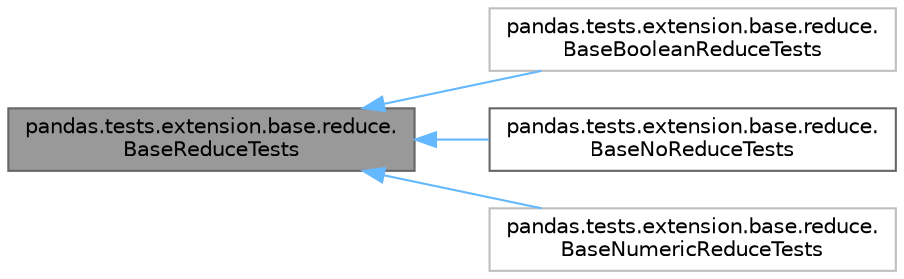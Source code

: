 digraph "pandas.tests.extension.base.reduce.BaseReduceTests"
{
 // LATEX_PDF_SIZE
  bgcolor="transparent";
  edge [fontname=Helvetica,fontsize=10,labelfontname=Helvetica,labelfontsize=10];
  node [fontname=Helvetica,fontsize=10,shape=box,height=0.2,width=0.4];
  rankdir="LR";
  Node1 [id="Node000001",label="pandas.tests.extension.base.reduce.\lBaseReduceTests",height=0.2,width=0.4,color="gray40", fillcolor="grey60", style="filled", fontcolor="black",tooltip=" "];
  Node1 -> Node2 [id="edge1_Node000001_Node000002",dir="back",color="steelblue1",style="solid",tooltip=" "];
  Node2 [id="Node000002",label="pandas.tests.extension.base.reduce.\lBaseBooleanReduceTests",height=0.2,width=0.4,color="grey75", fillcolor="white", style="filled",URL="$dd/d75/classpandas_1_1tests_1_1extension_1_1base_1_1reduce_1_1BaseBooleanReduceTests.html",tooltip=" "];
  Node1 -> Node3 [id="edge2_Node000001_Node000003",dir="back",color="steelblue1",style="solid",tooltip=" "];
  Node3 [id="Node000003",label="pandas.tests.extension.base.reduce.\lBaseNoReduceTests",height=0.2,width=0.4,color="gray40", fillcolor="white", style="filled",URL="$d9/d4e/classpandas_1_1tests_1_1extension_1_1base_1_1reduce_1_1BaseNoReduceTests.html",tooltip=" "];
  Node1 -> Node4 [id="edge3_Node000001_Node000004",dir="back",color="steelblue1",style="solid",tooltip=" "];
  Node4 [id="Node000004",label="pandas.tests.extension.base.reduce.\lBaseNumericReduceTests",height=0.2,width=0.4,color="grey75", fillcolor="white", style="filled",URL="$d1/d3b/classpandas_1_1tests_1_1extension_1_1base_1_1reduce_1_1BaseNumericReduceTests.html",tooltip=" "];
}
